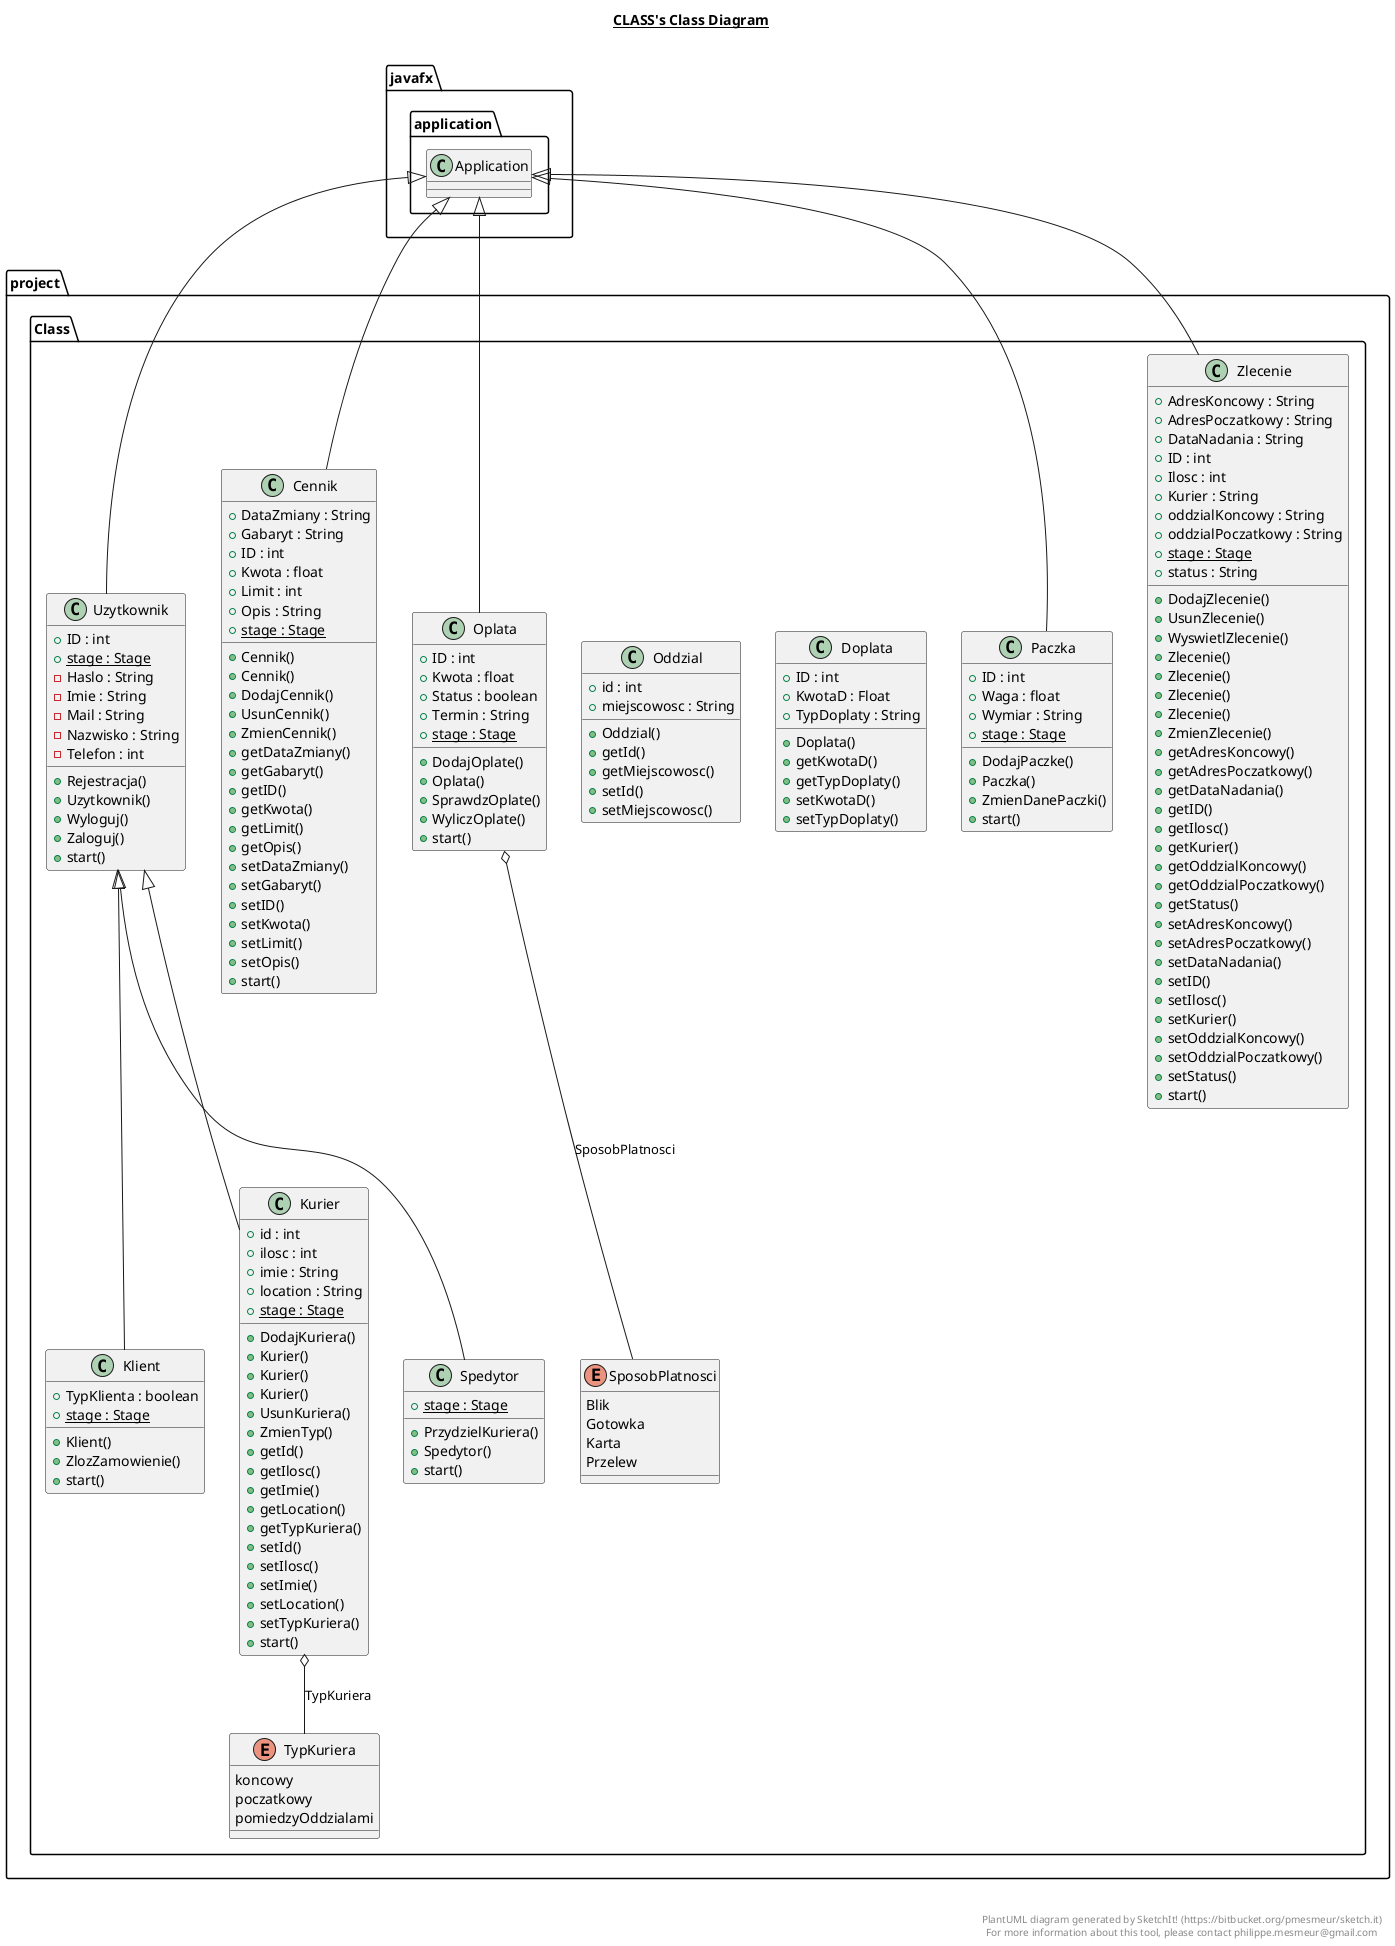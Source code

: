 @startuml

title __CLASS's Class Diagram__\n

  namespace project {
    namespace Class {
      class project.Class.Cennik {
          + DataZmiany : String
          + Gabaryt : String
          + ID : int
          + Kwota : float
          + Limit : int
          + Opis : String
          {static} + stage : Stage
          + Cennik()
          + Cennik()
          + DodajCennik()
          + UsunCennik()
          + ZmienCennik()
          + getDataZmiany()
          + getGabaryt()
          + getID()
          + getKwota()
          + getLimit()
          + getOpis()
          + setDataZmiany()
          + setGabaryt()
          + setID()
          + setKwota()
          + setLimit()
          + setOpis()
          + start()
      }
    }
  }
  

  namespace project {
    namespace Class {
      class project.Class.Doplata {
          + ID : int
          + KwotaD : Float
          + TypDoplaty : String
          + Doplata()
          + getKwotaD()
          + getTypDoplaty()
          + setKwotaD()
          + setTypDoplaty()
      }
    }
  }
  

  namespace project {
    namespace Class {
      class project.Class.Klient {
          + TypKlienta : boolean
          {static} + stage : Stage
          + Klient()
          + ZlozZamowienie()
          + start()
      }
    }
  }
  

  namespace project {
    namespace Class {
      class project.Class.Kurier {
          + id : int
          + ilosc : int
          + imie : String
          + location : String
          {static} + stage : Stage
          + DodajKuriera()
          + Kurier()
          + Kurier()
          + Kurier()
          + UsunKuriera()
          + ZmienTyp()
          + getId()
          + getIlosc()
          + getImie()
          + getLocation()
          + getTypKuriera()
          + setId()
          + setIlosc()
          + setImie()
          + setLocation()
          + setTypKuriera()
          + start()
      }
    }
  }
  

  namespace project {
    namespace Class {
      class project.Class.Oddzial {
          + id : int
          + miejscowosc : String
          + Oddzial()
          + getId()
          + getMiejscowosc()
          + setId()
          + setMiejscowosc()
      }
    }
  }
  

  namespace project {
    namespace Class {
      class project.Class.Oplata {
          + ID : int
          + Kwota : float
          + Status : boolean
          + Termin : String
          {static} + stage : Stage
          + DodajOplate()
          + Oplata()
          + SprawdzOplate()
          + WyliczOplate()
          + start()
      }
    }
  }
  

  namespace project {
    namespace Class {
      class project.Class.Paczka {
          + ID : int
          + Waga : float
          + Wymiar : String
          {static} + stage : Stage
          + DodajPaczke()
          + Paczka()
          + ZmienDanePaczki()
          + start()
      }
    }
  }
  

  namespace project {
    namespace Class {
      class project.Class.Spedytor {
          {static} + stage : Stage
          + PrzydzielKuriera()
          + Spedytor()
          + start()
      }
    }
  }
  

  namespace project {
    namespace Class {
      enum SposobPlatnosci {
        Blik
        Gotowka
        Karta
        Przelew
      }
    }
  }
  

  namespace project {
    namespace Class {
      enum TypKuriera {
        koncowy
        poczatkowy
        pomiedzyOddzialami
      }
    }
  }
  

  namespace project {
    namespace Class {
      class project.Class.Uzytkownik {
          + ID : int
          {static} + stage : Stage
          - Haslo : String
          - Imie : String
          - Mail : String
          - Nazwisko : String
          - Telefon : int
          + Rejestracja()
          + Uzytkownik()
          + Wyloguj()
          + Zaloguj()
          + start()
      }
    }
  }
  

  namespace project {
    namespace Class {
      class project.Class.Zlecenie {
          + AdresKoncowy : String
          + AdresPoczatkowy : String
          + DataNadania : String
          + ID : int
          + Ilosc : int
          + Kurier : String
          + oddzialKoncowy : String
          + oddzialPoczatkowy : String
          {static} + stage : Stage
          + status : String
          + DodajZlecenie()
          + UsunZlecenie()
          + WyswietlZlecenie()
          + Zlecenie()
          + Zlecenie()
          + Zlecenie()
          + Zlecenie()
          + ZmienZlecenie()
          + getAdresKoncowy()
          + getAdresPoczatkowy()
          + getDataNadania()
          + getID()
          + getIlosc()
          + getKurier()
          + getOddzialKoncowy()
          + getOddzialPoczatkowy()
          + getStatus()
          + setAdresKoncowy()
          + setAdresPoczatkowy()
          + setDataNadania()
          + setID()
          + setIlosc()
          + setKurier()
          + setOddzialKoncowy()
          + setOddzialPoczatkowy()
          + setStatus()
          + start()
      }
    }
  }
  

  project.Class.Cennik -up-|> javafx.application.Application
  project.Class.Klient -up-|> project.Class.Uzytkownik
  project.Class.Kurier -up-|> project.Class.Uzytkownik
  project.Class.Kurier o-- project.Class.TypKuriera : TypKuriera
  project.Class.Oplata -up-|> javafx.application.Application
  project.Class.Oplata o-- project.Class.SposobPlatnosci : SposobPlatnosci
  project.Class.Paczka -up-|> javafx.application.Application
  project.Class.Spedytor -up-|> project.Class.Uzytkownik
  project.Class.Uzytkownik -up-|> javafx.application.Application
  project.Class.Zlecenie -up-|> javafx.application.Application


right footer


PlantUML diagram generated by SketchIt! (https://bitbucket.org/pmesmeur/sketch.it)
For more information about this tool, please contact philippe.mesmeur@gmail.com
endfooter

@enduml
